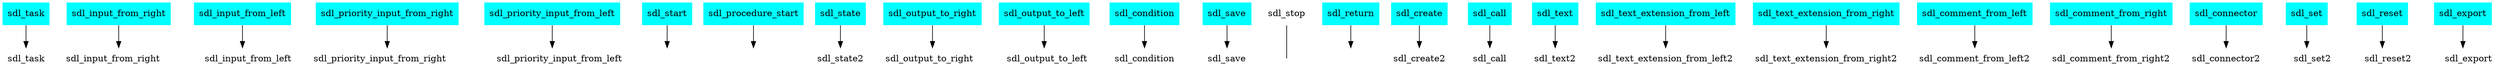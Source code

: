digraph test
{
        sdl_task [shape=sdl_task, color=red, fillcolor=cyan, style=filled, peripheries=0];
        sdl_task2 [shape=sdl_task, label="sdl_task", peripheries=0];
        sdl_task -> sdl_task2;
        sdl_input_from_right [shape=sdl_input_from_right, color=red, fillcolor=cyan, style=filled, peripheries=0];
        sdl_input_from_right2 [shape=sdl_input_from_right, label="sdl_input_from_right    ", peripheries=0];
        sdl_input_from_right -> sdl_input_from_right2;
        sdl_input_from_left [shape=sdl_input_from_left, color=red, fillcolor=cyan, style=filled, peripheries=0];
        sdl_input_from_left2 [shape=sdl_input_from_left, label="    sdl_input_from_left", peripheries=0];
        sdl_input_from_left -> sdl_input_from_left2;
        sdl_priority_input_from_right [shape=sdl_priority_input_from_right, color=red, fillcolor=cyan, style=filled, peripheries=0];
        sdl_priority_input_from_right2 [shape=sdl_priority_input_from_right, label="sdl_priority_input_from_right     ", peripheries=0];
        sdl_priority_input_from_right -> sdl_priority_input_from_right2;
        sdl_priority_input_from_left [shape=sdl_priority_input_from_left, color=red, fillcolor=cyan, style=filled, peripheries=0];
        sdl_priority_input_from_left2 [shape=sdl_priority_input_from_left, label="     sdl_priority_input_from_left", peripheries=0];
        sdl_priority_input_from_left -> sdl_priority_input_from_left2;
        sdl_start [shape=sdl_start, color=red, fillcolor=cyan, style=filled, peripheries=0];
        sdl_start2 [shape=sdl_start, label="                ", peripheries=0];
        sdl_start -> sdl_start2;
        sdl_procedure_start [shape=sdl_procedure_start, color=red, fillcolor=cyan, style=filled, peripheries=0];
        sdl_procedure_start2 [shape=sdl_procedure_start, label="                ", peripheries=0];
        sdl_procedure_start -> sdl_procedure_start2;
        sdl_state [shape=sdl_state, color=red, fillcolor=cyan, style=filled, peripheries=0];
        sdl_state2 [shape=sdl_state, peripheries=0];
        sdl_state -> sdl_state2;
        sdl_output_to_right [shape=sdl_output_to_right, color=red, fillcolor=cyan, style=filled, peripheries=0];
        sdl_output_to_right2 [shape=sdl_output_to_right, label="sdl_output_to_right  ", peripheries=0];
        sdl_output_to_right -> sdl_output_to_right2;
        sdl_output_to_left [shape=sdl_output_to_left, color=red, fillcolor=cyan, style=filled, peripheries=0];
        sdl_output_to_left2 [shape=sdl_output_to_left, label="  sdl_output_to_left", peripheries=0];
        sdl_output_to_left -> sdl_output_to_left2;
        sdl_condition [shape=sdl_condition, color=red, fillcolor=cyan, style=filled, peripheries=0];
        sdl_condition2 [shape=sdl_condition, label="  sdl_condition  ", peripheries=0];
        sdl_condition -> sdl_condition2;
        sdl_save [shape=sdl_save, color=red, fillcolor=cyan, style=filled, peripheries=0];
        sdl_save2 [shape=sdl_save, label="  sdl_save  ", peripheries=0];
        sdl_save -> sdl_save2;
        sdl_stop [shape=sdl_stop, peripheries=0];
        sdl_stop2 [shape=sdl_stop, label="", peripheries=0];
        sdl_stop -> sdl_stop2 [arrowhead=none, headclip=false];
        sdl_return [shape=sdl_return, color=red, fillcolor=cyan, style=filled, peripheries=0];
        sdl_return2 [shape=sdl_return, label="", peripheries=0];
        sdl_return -> sdl_return2;
        sdl_create [shape=sdl_create, color=red, fillcolor=cyan, style=filled, peripheries=0];
        sdl_create2 [shape=sdl_create, peripheries=0];
        sdl_create -> sdl_create2;
        sdl_call [shape=sdl_call, color=red, fillcolor=cyan, style=filled, peripheries=0];
        sdl_call2 [shape=sdl_call, label="  sdl_call  ", peripheries=0];
        sdl_call -> sdl_call2;
        sdl_text [shape=sdl_text, color=red, fillcolor=cyan, style=filled, peripheries=0];
        sdl_text2 [shape=sdl_text, peripheries=0];
        sdl_text -> sdl_text2;
        sdl_text_extension_from_left [shape=sdl_text_extension_from_left, color=red, fillcolor=cyan, style=filled, peripheries=0];
        sdl_text_extension_from_left2 [shape=sdl_text_extension_from_left, peripheries=0];
        sdl_text_extension_from_left -> sdl_text_extension_from_left2;
        sdl_text_extension_from_right [shape=sdl_text_extension_from_right, color=red, fillcolor=cyan, style=filled, peripheries=0];
        sdl_text_extension_from_right2 [shape=sdl_text_extension_from_right, peripheries=0];
        sdl_text_extension_from_right -> sdl_text_extension_from_right2;
        sdl_comment_from_left [shape=sdl_comment_from_left, color=red, fillcolor=cyan, style=filled, peripheries=0];
        sdl_comment_from_left2 [shape=sdl_comment_from_left, style=dashed, peripheries=0];
        sdl_comment_from_left -> sdl_comment_from_left2;
        sdl_comment_from_right [shape=sdl_comment_from_right, color=red, fillcolor=cyan, style=filled, peripheries=0];
        sdl_comment_from_right2 [shape=sdl_comment_from_right, style=dashed, peripheries=0];
        sdl_comment_from_right -> sdl_comment_from_right2;
        sdl_connector [shape=sdl_connector, color=red, fillcolor=cyan, style=filled, peripheries=0];
        sdl_connector2 [shape=sdl_connector, peripheries=0];
        sdl_connector -> sdl_connector2;
        sdl_set [shape=sdl_set, color=red, fillcolor=cyan, style=filled, peripheries=0];
        sdl_set2 [shape=sdl_set, label="    sdl_set2", peripheries=0];
        sdl_set -> sdl_set2;
        sdl_reset [shape=sdl_reset, color=red, fillcolor=cyan, style=filled, peripheries=0];
        sdl_reset2 [shape=sdl_reset, label="    sdl_reset2", peripheries=0];
        sdl_reset -> sdl_reset2;
        sdl_export [shape=sdl_export, color=red, fillcolor=cyan, style=filled, peripheries=0];
        sdl_export2 [shape=sdl_export, label="    sdl_export", peripheries=0];
        sdl_export -> sdl_export2;
}
